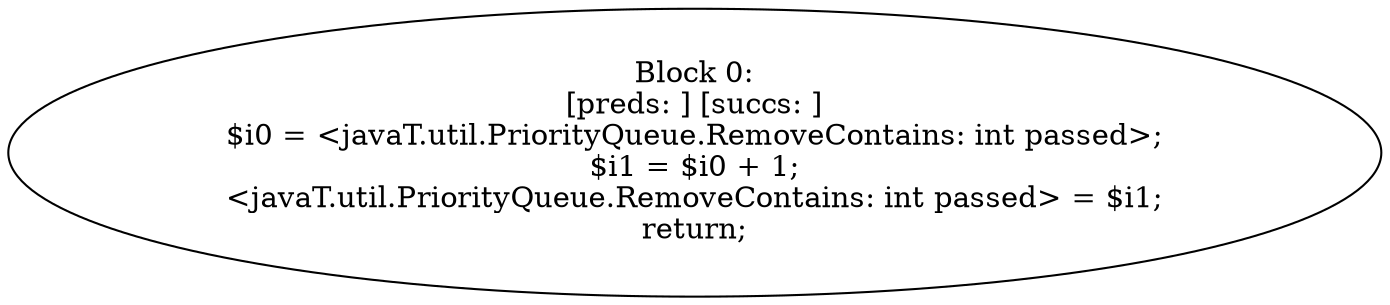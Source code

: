 digraph "unitGraph" {
    "Block 0:
[preds: ] [succs: ]
$i0 = <javaT.util.PriorityQueue.RemoveContains: int passed>;
$i1 = $i0 + 1;
<javaT.util.PriorityQueue.RemoveContains: int passed> = $i1;
return;
"
}
